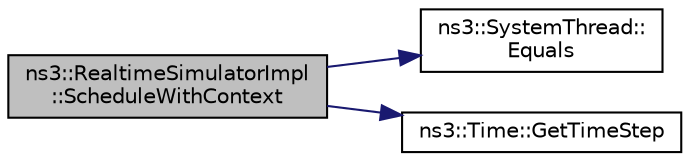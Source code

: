 digraph "ns3::RealtimeSimulatorImpl::ScheduleWithContext"
{
  edge [fontname="Helvetica",fontsize="10",labelfontname="Helvetica",labelfontsize="10"];
  node [fontname="Helvetica",fontsize="10",shape=record];
  rankdir="LR";
  Node1 [label="ns3::RealtimeSimulatorImpl\l::ScheduleWithContext",height=0.2,width=0.4,color="black", fillcolor="grey75", style="filled", fontcolor="black"];
  Node1 -> Node2 [color="midnightblue",fontsize="10",style="solid"];
  Node2 [label="ns3::SystemThread::\lEquals",height=0.2,width=0.4,color="black", fillcolor="white", style="filled",URL="$dd/d2c/classns3_1_1SystemThread.html#af6bfffe1a51a4df5f9aa1a468df8bd59",tooltip="Compares an ThreadId with the current ThreadId . "];
  Node1 -> Node3 [color="midnightblue",fontsize="10",style="solid"];
  Node3 [label="ns3::Time::GetTimeStep",height=0.2,width=0.4,color="black", fillcolor="white", style="filled",URL="$dc/d04/classns3_1_1Time.html#a40a7025b73dac7d02f8a4e1e54eaa5b5"];
}
